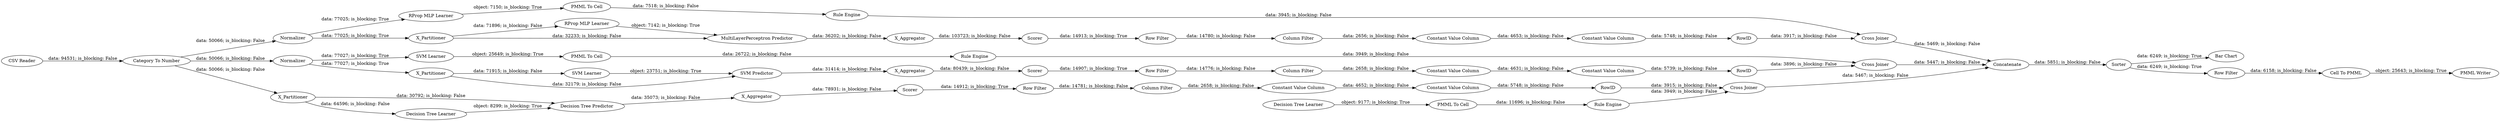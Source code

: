 digraph {
	"-7707660534438824222_2" [label=X_Partitioner]
	"2462422493059804512_35" [label="Rule Engine"]
	"-5812184494612156351_7" [label=X_Aggregator]
	"8719226660335630315_35" [label="RProp MLP Learner"]
	"-5812184494612156351_31" [label="SVM Learner"]
	"8027452469306683462_292" [label="Constant Value Column"]
	"2629442262964348846_31" [label="Decision Tree Learner"]
	"8027452469306683462_9" [label="Row Filter"]
	"2629442262964348846_39" [label=Scorer]
	"2629442262964348846_38" [label="Cross Joiner"]
	"-4879048276745681661_59" [label="Bar Chart"]
	"-5812184494612156351_39" [label="Cross Joiner"]
	"-5812184494612156351_2" [label=X_Partitioner]
	"-4879048276745681661_60" [label=Concatenate]
	"-5812184494612156351_41" [label=Scorer]
	"-7336847997685181267_293" [label=RowID]
	"-7336847997685181267_9" [label="Row Filter"]
	"8027452469306683462_294" [label="Column Filter"]
	"-4879048276745681661_62" [label="CSV Reader"]
	"-6512954235360398868_33" [label="Decision Tree Learner"]
	"8719226660335630315_22" [label="PMML To Cell"]
	"-7707660534438824222_7" [label=X_Aggregator]
	"-6512954235360398868_34" [label="Rule Engine"]
	"8027452469306683462_290" [label="Constant Value Column"]
	"-7336847997685181267_294" [label="Column Filter"]
	"8027452469306683462_293" [label=RowID]
	"-6512954235360398868_28" [label="PMML To Cell"]
	"-4879048276745681661_53" [label="Row Filter"]
	"-5812184494612156351_32" [label="SVM Predictor"]
	"-4879048276745681661_52" [label=Sorter]
	"2213510860610298784_292" [label="Constant Value Column"]
	"-7336847997685181267_290" [label="Constant Value Column"]
	"2213510860610298784_290" [label="Constant Value Column"]
	"-4879048276745681661_54" [label="Cell To PMML"]
	"-7707660534438824222_31" [label="RProp MLP Learner"]
	"2213510860610298784_294" [label="Column Filter"]
	"2629442262964348846_32" [label="Decision Tree Predictor"]
	"-7707660534438824222_32" [label="MultiLayerPerceptron Predictor"]
	"-7707660534438824222_40" [label=Scorer]
	"-7707660534438824222_39" [label=Normalizer]
	"-4879048276745681661_61" [label="PMML Writer"]
	"-4879048276745681661_58" [label="Category To Number"]
	"2629442262964348846_7" [label=X_Aggregator]
	"2213510860610298784_9" [label="Row Filter"]
	"2629442262964348846_2" [label=X_Partitioner]
	"8719226660335630315_34" [label="Rule Engine"]
	"2213510860610298784_293" [label=RowID]
	"2462422493059804512_33" [label="SVM Learner"]
	"-7707660534438824222_38" [label="Cross Joiner"]
	"-7336847997685181267_292" [label="Constant Value Column"]
	"2462422493059804512_34" [label="PMML To Cell"]
	"-5812184494612156351_40" [label=Normalizer]
	"2629442262964348846_39" -> "-7336847997685181267_9" [label="data: 14912; is_blocking: True"]
	"-4879048276745681661_58" -> "-5812184494612156351_40" [label="data: 50066; is_blocking: False"]
	"-5812184494612156351_2" -> "-5812184494612156351_32" [label="data: 32179; is_blocking: False"]
	"-5812184494612156351_31" -> "-5812184494612156351_32" [label="object: 23751; is_blocking: True"]
	"-5812184494612156351_41" -> "2213510860610298784_9" [label="data: 14907; is_blocking: True"]
	"2629442262964348846_38" -> "-4879048276745681661_60" [label="data: 5467; is_blocking: False"]
	"-4879048276745681661_62" -> "-4879048276745681661_58" [label="data: 94531; is_blocking: False"]
	"-4879048276745681661_60" -> "-4879048276745681661_52" [label="data: 5851; is_blocking: False"]
	"-4879048276745681661_52" -> "-4879048276745681661_59" [label="data: 6249; is_blocking: True"]
	"2213510860610298784_9" -> "2213510860610298784_294" [label="data: 14776; is_blocking: False"]
	"2462422493059804512_33" -> "2462422493059804512_34" [label="object: 25649; is_blocking: True"]
	"2213510860610298784_293" -> "-5812184494612156351_39" [label="data: 3896; is_blocking: False"]
	"8027452469306683462_292" -> "8027452469306683462_293" [label="data: 5748; is_blocking: False"]
	"8027452469306683462_293" -> "-7707660534438824222_38" [label="data: 3917; is_blocking: False"]
	"2629442262964348846_2" -> "2629442262964348846_32" [label="data: 30792; is_blocking: False"]
	"-5812184494612156351_32" -> "-5812184494612156351_7" [label="data: 31414; is_blocking: False"]
	"-7336847997685181267_9" -> "-7336847997685181267_294" [label="data: 14781; is_blocking: False"]
	"2629442262964348846_32" -> "2629442262964348846_7" [label="data: 35073; is_blocking: False"]
	"-6512954235360398868_33" -> "-6512954235360398868_28" [label="object: 9177; is_blocking: True"]
	"2629442262964348846_7" -> "2629442262964348846_39" [label="data: 78931; is_blocking: False"]
	"-6512954235360398868_28" -> "-6512954235360398868_34" [label="data: 11696; is_blocking: False"]
	"-7336847997685181267_293" -> "2629442262964348846_38" [label="data: 3915; is_blocking: False"]
	"-6512954235360398868_34" -> "2629442262964348846_38" [label="data: 3949; is_blocking: False"]
	"8027452469306683462_294" -> "8027452469306683462_290" [label="data: 2656; is_blocking: False"]
	"2213510860610298784_294" -> "2213510860610298784_290" [label="data: 2658; is_blocking: False"]
	"-5812184494612156351_40" -> "-5812184494612156351_2" [label="data: 77027; is_blocking: True"]
	"-7336847997685181267_294" -> "-7336847997685181267_290" [label="data: 2658; is_blocking: False"]
	"8027452469306683462_9" -> "8027452469306683462_294" [label="data: 14780; is_blocking: False"]
	"-5812184494612156351_2" -> "-5812184494612156351_31" [label="data: 71915; is_blocking: False"]
	"-7707660534438824222_40" -> "8027452469306683462_9" [label="data: 14913; is_blocking: True"]
	"-7707660534438824222_39" -> "8719226660335630315_35" [label="data: 77025; is_blocking: True"]
	"-4879048276745681661_53" -> "-4879048276745681661_54" [label="data: 6158; is_blocking: False"]
	"8719226660335630315_35" -> "8719226660335630315_22" [label="object: 7150; is_blocking: True"]
	"2462422493059804512_35" -> "-5812184494612156351_39" [label="data: 3949; is_blocking: False"]
	"-7336847997685181267_290" -> "-7336847997685181267_292" [label="data: 4652; is_blocking: False"]
	"-5812184494612156351_40" -> "2462422493059804512_33" [label="data: 77027; is_blocking: True"]
	"-5812184494612156351_7" -> "-5812184494612156351_41" [label="data: 80439; is_blocking: False"]
	"-7707660534438824222_31" -> "-7707660534438824222_32" [label="object: 7142; is_blocking: True"]
	"8719226660335630315_34" -> "-7707660534438824222_38" [label="data: 3945; is_blocking: False"]
	"-4879048276745681661_54" -> "-4879048276745681661_61" [label="object: 25643; is_blocking: True"]
	"-7336847997685181267_292" -> "-7336847997685181267_293" [label="data: 5748; is_blocking: False"]
	"-7707660534438824222_7" -> "-7707660534438824222_40" [label="data: 103723; is_blocking: False"]
	"2213510860610298784_290" -> "2213510860610298784_292" [label="data: 4631; is_blocking: False"]
	"-4879048276745681661_52" -> "-4879048276745681661_53" [label="data: 6249; is_blocking: True"]
	"8719226660335630315_22" -> "8719226660335630315_34" [label="data: 7518; is_blocking: False"]
	"-7707660534438824222_39" -> "-7707660534438824222_2" [label="data: 77025; is_blocking: True"]
	"-7707660534438824222_32" -> "-7707660534438824222_7" [label="data: 36202; is_blocking: False"]
	"2462422493059804512_34" -> "2462422493059804512_35" [label="data: 26722; is_blocking: False"]
	"2213510860610298784_292" -> "2213510860610298784_293" [label="data: 5739; is_blocking: False"]
	"2629442262964348846_31" -> "2629442262964348846_32" [label="object: 8299; is_blocking: True"]
	"2629442262964348846_2" -> "2629442262964348846_31" [label="data: 64596; is_blocking: False"]
	"8027452469306683462_290" -> "8027452469306683462_292" [label="data: 4653; is_blocking: False"]
	"-7707660534438824222_2" -> "-7707660534438824222_32" [label="data: 32233; is_blocking: False"]
	"-5812184494612156351_39" -> "-4879048276745681661_60" [label="data: 5447; is_blocking: False"]
	"-4879048276745681661_58" -> "-7707660534438824222_39" [label="data: 50066; is_blocking: False"]
	"-7707660534438824222_2" -> "-7707660534438824222_31" [label="data: 71896; is_blocking: False"]
	"-4879048276745681661_58" -> "2629442262964348846_2" [label="data: 50066; is_blocking: False"]
	"-7707660534438824222_38" -> "-4879048276745681661_60" [label="data: 5469; is_blocking: False"]
	rankdir=LR
}
